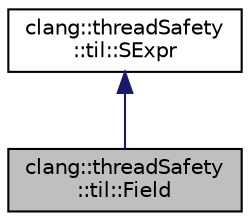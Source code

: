 digraph "clang::threadSafety::til::Field"
{
 // LATEX_PDF_SIZE
  bgcolor="transparent";
  edge [fontname="Helvetica",fontsize="10",labelfontname="Helvetica",labelfontsize="10"];
  node [fontname="Helvetica",fontsize="10",shape=record];
  Node1 [label="clang::threadSafety\l::til::Field",height=0.2,width=0.4,color="black", fillcolor="grey75", style="filled", fontcolor="black",tooltip="A typed, writable location in memory."];
  Node2 -> Node1 [dir="back",color="midnightblue",fontsize="10",style="solid",fontname="Helvetica"];
  Node2 [label="clang::threadSafety\l::til::SExpr",height=0.2,width=0.4,color="black",URL="$classclang_1_1threadSafety_1_1til_1_1SExpr.html",tooltip="Base class for AST nodes in the typed intermediate language."];
}
